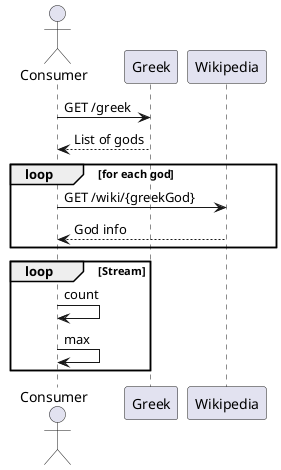 @startuml
actor Consumer
participant Greek
participant Wikipedia

Consumer -> Greek: GET /greek
Greek --> Consumer: List of gods

loop for each god
    Consumer -> Wikipedia: GET /wiki/{greekGod}
    Wikipedia --> Consumer: God info
end

loop Stream
    Consumer -> Consumer: count
    Consumer -> Consumer: max
end
@enduml
